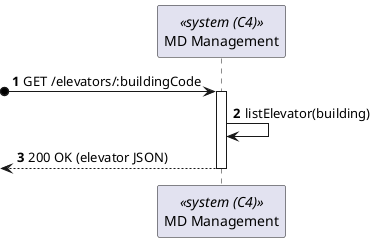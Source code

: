 @startuml process-view
autonumber

participant SYS as "MD Management" <<system (C4)>>


?o-> SYS : GET /elevators/:buildingCode
activate SYS

SYS -> SYS : listElevator(building)
<-- SYS : 200 OK (elevator JSON)
deactivate SYS

@enduml

